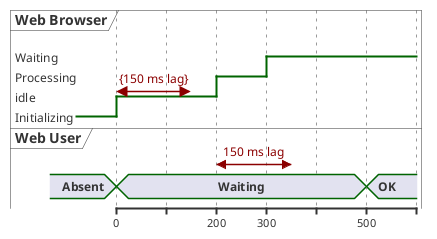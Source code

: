 @startuml
robust "Web Browser" as WB
concise "Web User" as WU

WB is Initializing
WU is Absent

@WB
0 is idle
+200 is Processing
+100 is Waiting
WB@0 <-> @150 : {150 ms lag}

@WU
0 is Waiting
+500 is OK
@200 <-> @+150 : 150 ms lag

@enduml